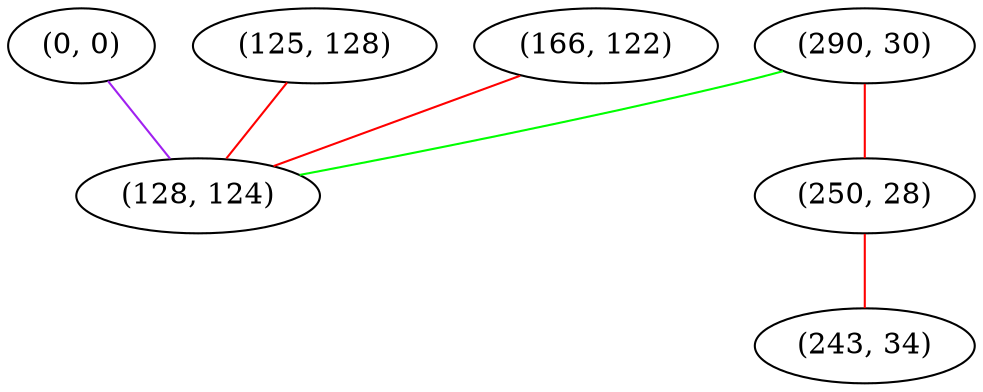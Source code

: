 graph "" {
"(0, 0)";
"(290, 30)";
"(250, 28)";
"(125, 128)";
"(243, 34)";
"(166, 122)";
"(128, 124)";
"(0, 0)" -- "(128, 124)"  [color=purple, key=0, weight=4];
"(290, 30)" -- "(250, 28)"  [color=red, key=0, weight=1];
"(290, 30)" -- "(128, 124)"  [color=green, key=0, weight=2];
"(250, 28)" -- "(243, 34)"  [color=red, key=0, weight=1];
"(125, 128)" -- "(128, 124)"  [color=red, key=0, weight=1];
"(166, 122)" -- "(128, 124)"  [color=red, key=0, weight=1];
}
